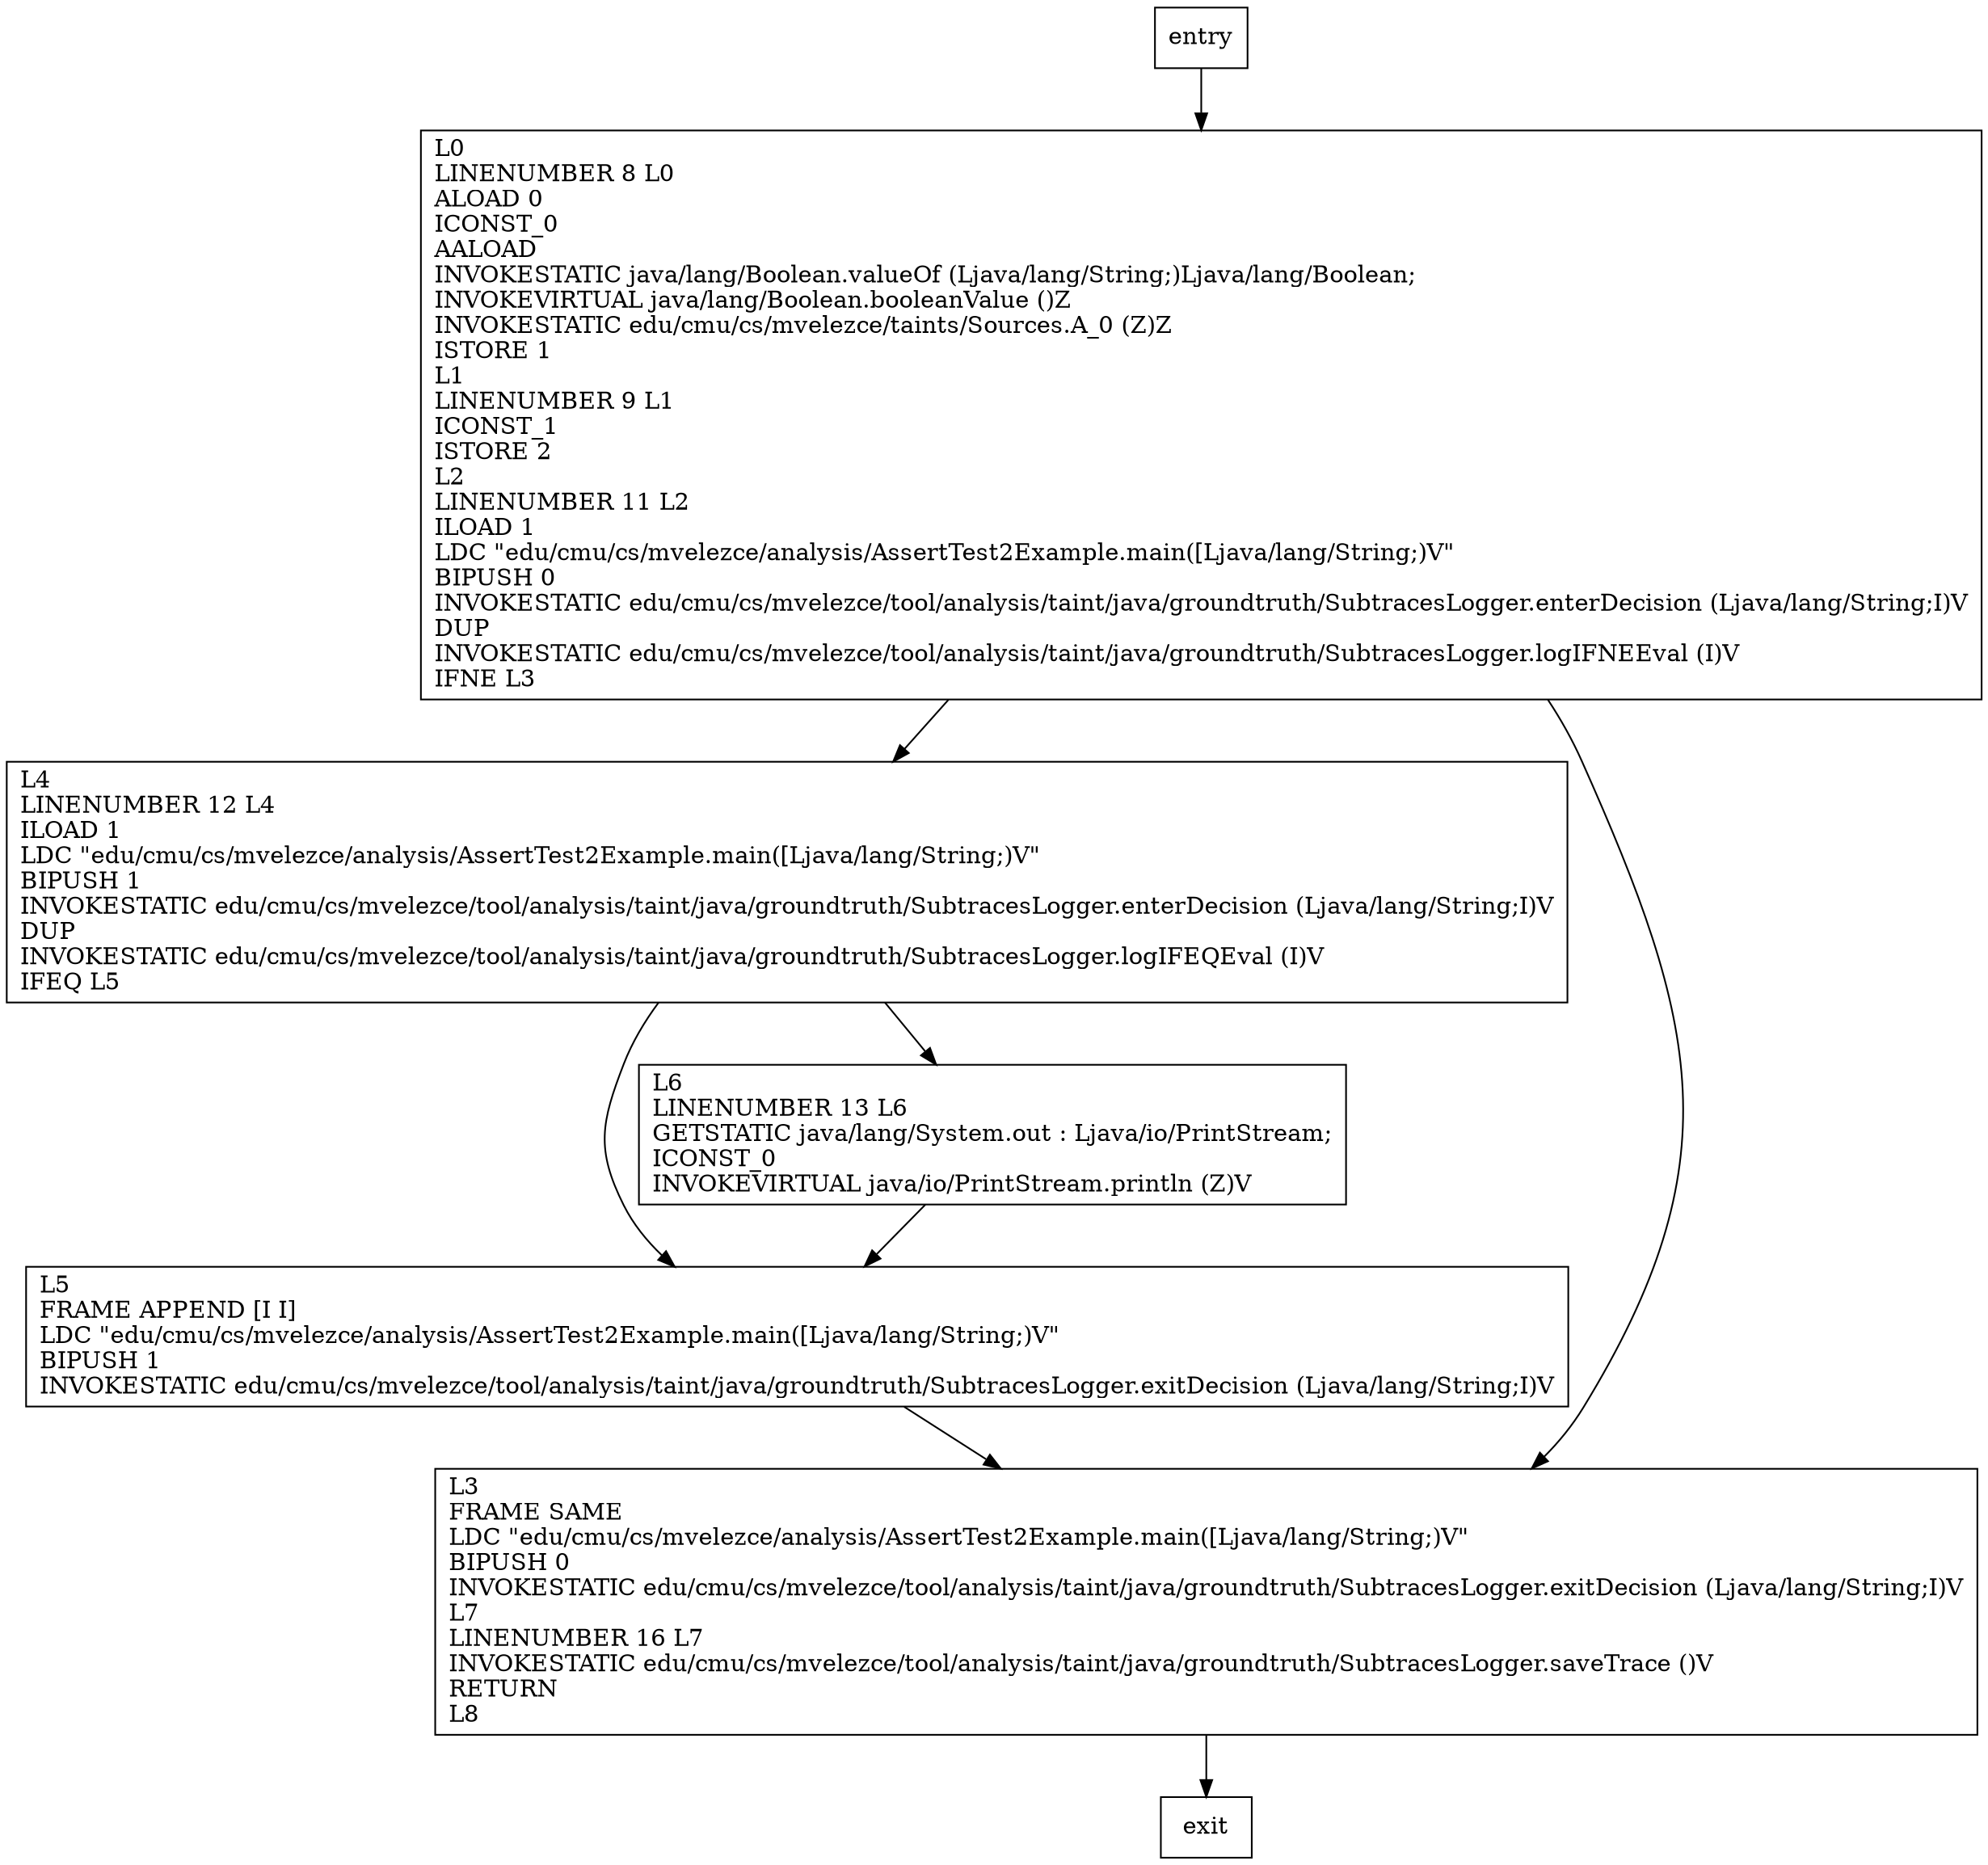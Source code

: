 digraph main {
node [shape=record];
295960550 [label="L4\lLINENUMBER 12 L4\lILOAD 1\lLDC \"edu/cmu/cs/mvelezce/analysis/AssertTest2Example.main([Ljava/lang/String;)V\"\lBIPUSH 1\lINVOKESTATIC edu/cmu/cs/mvelezce/tool/analysis/taint/java/groundtruth/SubtracesLogger.enterDecision (Ljava/lang/String;I)V\lDUP\lINVOKESTATIC edu/cmu/cs/mvelezce/tool/analysis/taint/java/groundtruth/SubtracesLogger.logIFEQEval (I)V\lIFEQ L5\l"];
1748111913 [label="L5\lFRAME APPEND [I I]\lLDC \"edu/cmu/cs/mvelezce/analysis/AssertTest2Example.main([Ljava/lang/String;)V\"\lBIPUSH 1\lINVOKESTATIC edu/cmu/cs/mvelezce/tool/analysis/taint/java/groundtruth/SubtracesLogger.exitDecision (Ljava/lang/String;I)V\l"];
1724767787 [label="L3\lFRAME SAME\lLDC \"edu/cmu/cs/mvelezce/analysis/AssertTest2Example.main([Ljava/lang/String;)V\"\lBIPUSH 0\lINVOKESTATIC edu/cmu/cs/mvelezce/tool/analysis/taint/java/groundtruth/SubtracesLogger.exitDecision (Ljava/lang/String;I)V\lL7\lLINENUMBER 16 L7\lINVOKESTATIC edu/cmu/cs/mvelezce/tool/analysis/taint/java/groundtruth/SubtracesLogger.saveTrace ()V\lRETURN\lL8\l"];
1406026215 [label="L6\lLINENUMBER 13 L6\lGETSTATIC java/lang/System.out : Ljava/io/PrintStream;\lICONST_0\lINVOKEVIRTUAL java/io/PrintStream.println (Z)V\l"];
1934164417 [label="L0\lLINENUMBER 8 L0\lALOAD 0\lICONST_0\lAALOAD\lINVOKESTATIC java/lang/Boolean.valueOf (Ljava/lang/String;)Ljava/lang/Boolean;\lINVOKEVIRTUAL java/lang/Boolean.booleanValue ()Z\lINVOKESTATIC edu/cmu/cs/mvelezce/taints/Sources.A_0 (Z)Z\lISTORE 1\lL1\lLINENUMBER 9 L1\lICONST_1\lISTORE 2\lL2\lLINENUMBER 11 L2\lILOAD 1\lLDC \"edu/cmu/cs/mvelezce/analysis/AssertTest2Example.main([Ljava/lang/String;)V\"\lBIPUSH 0\lINVOKESTATIC edu/cmu/cs/mvelezce/tool/analysis/taint/java/groundtruth/SubtracesLogger.enterDecision (Ljava/lang/String;I)V\lDUP\lINVOKESTATIC edu/cmu/cs/mvelezce/tool/analysis/taint/java/groundtruth/SubtracesLogger.logIFNEEval (I)V\lIFNE L3\l"];
entry;
exit;
entry -> 1934164417;
295960550 -> 1748111913;
295960550 -> 1406026215;
1748111913 -> 1724767787;
1724767787 -> exit;
1406026215 -> 1748111913;
1934164417 -> 295960550;
1934164417 -> 1724767787;
}
